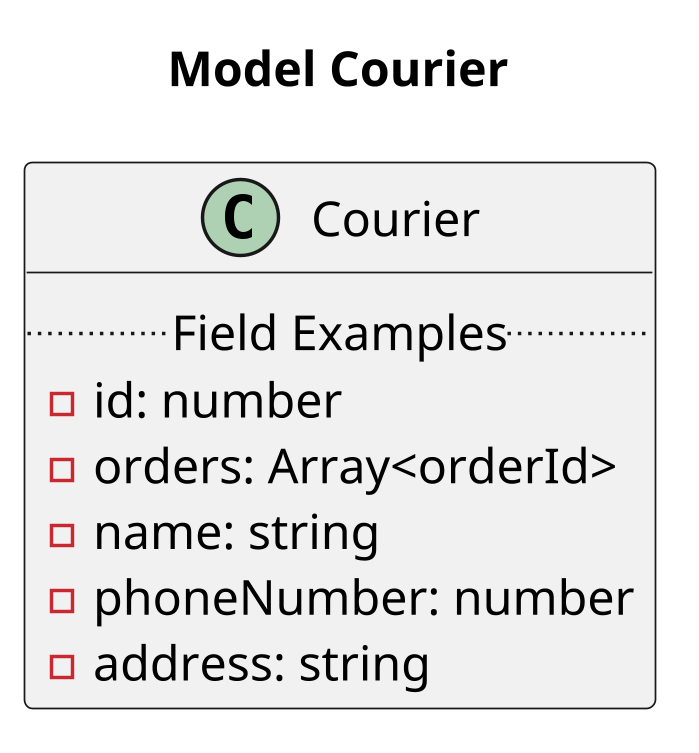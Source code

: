@startuml

scale 700 width
title Model Сourier

class Сourier {
    .. Field Examples ..
    - id: number
    - orders: Array<orderId>
    - name: string
    - phoneNumber: number
    - address: string
}

@enduml